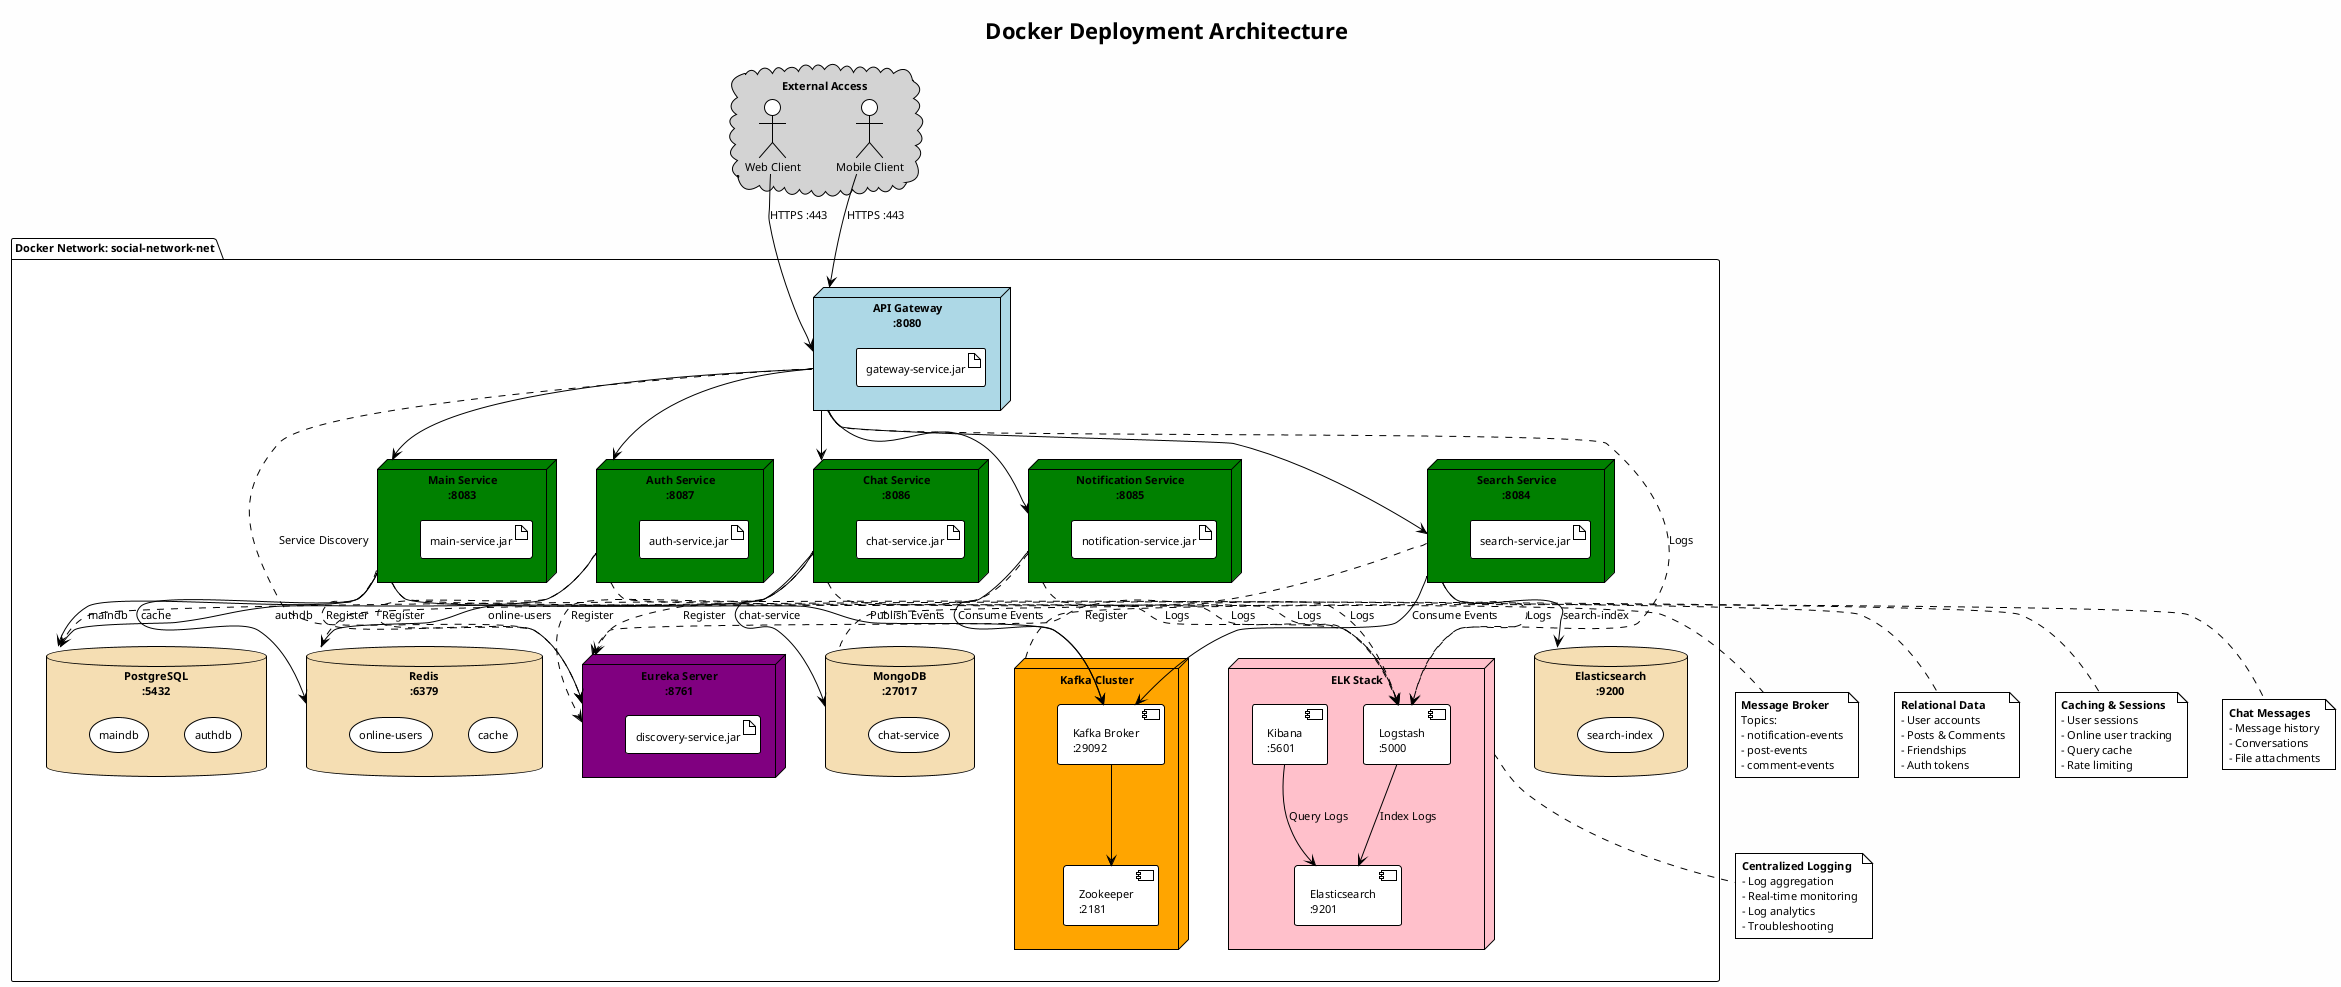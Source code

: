 @startuml deployment-diagram
!theme plain

skinparam {
    backgroundColor #FEFEFE
    shadowing false
    defaultFontSize 11
}

title Docker Deployment Architecture

package "Docker Network: social-network-net" {

    node "API Gateway\n:8080" as gateway #LightBlue {
        artifact "gateway-service.jar" as gateway_jar
    }

    node "Eureka Server\n:8761" as eureka #Purple {
        artifact "discovery-service.jar" as eureka_jar
    }

    node "Auth Service\n:8087" as auth #Green {
        artifact "auth-service.jar" as auth_jar
    }

    node "Main Service\n:8083" as main #Green {
        artifact "main-service.jar" as main_jar
    }

    node "Chat Service\n:8086" as chat #Green {
        artifact "chat-service.jar" as chat_jar
    }

    node "Notification Service\n:8085" as notification #Green {
        artifact "notification-service.jar" as notification_jar
    }

    node "Search Service\n:8084" as search #Green {
        artifact "search-service.jar" as search_jar
    }

    database "PostgreSQL\n:5432" as postgres #Wheat {
        storage "authdb" as authdb
        storage "maindb" as maindb
    }

    database "MongoDB\n:27017" as mongo #Wheat {
        storage "chat-service" as chatdb
    }

    database "Elasticsearch\n:9200" as elastic #Wheat {
        storage "search-index" as searchindex
    }

    database "Redis\n:6379" as redis #Wheat {
        storage "cache" as cache
        storage "online-users" as onlineusers
    }

    node "Kafka Cluster" as kafka #Orange {
        component "Zookeeper\n:2181" as zookeeper
        component "Kafka Broker\n:29092" as broker
    }

    node "ELK Stack" as elk #Pink {
        component "Elasticsearch\n:9201" as elk_es
        component "Logstash\n:5000" as logstash
        component "Kibana\n:5601" as kibana
    }
}

cloud "External Access" as external #LightGray {
    actor "Web Client" as web
    actor "Mobile Client" as mobile
}

' External connections
web --> gateway : HTTPS :443
mobile --> gateway : HTTPS :443

' Service registration
gateway ..> eureka : Service Discovery
auth ..> eureka : Register
main ..> eureka : Register
chat ..> eureka : Register
notification ..> eureka : Register
search ..> eureka : Register

' Service routing
gateway --> auth
gateway --> main
gateway --> chat
gateway --> notification
gateway --> search

' Database connections
auth --> postgres : authdb
main --> postgres : maindb
chat --> mongo : chat-service
search --> elastic : search-index
chat --> redis : online-users
main --> redis : cache

' Kafka connections
broker --> zookeeper
main --> broker : Publish Events
notification --> broker : Consume Events
search --> broker : Consume Events

' Logging
auth ..> logstash : Logs
main ..> logstash : Logs
chat ..> logstash : Logs
notification ..> logstash : Logs
search ..> logstash : Logs
gateway ..> logstash : Logs

logstash --> elk_es : Index Logs
kibana --> elk_es : Query Logs

note right of kafka
  **Message Broker**
  Topics:
  - notification-events
  - post-events
  - comment-events
end note

note right of postgres
  **Relational Data**
  - User accounts
  - Posts & Comments
  - Friendships
  - Auth tokens
end note

note right of mongo
  **Chat Messages**
  - Message history
  - Conversations
  - File attachments
end note

note right of redis
  **Caching & Sessions**
  - User sessions
  - Online user tracking
  - Query cache
  - Rate limiting
end note

note bottom of elk
  **Centralized Logging**
  - Log aggregation
  - Real-time monitoring
  - Log analytics
  - Troubleshooting
end note

@enduml
